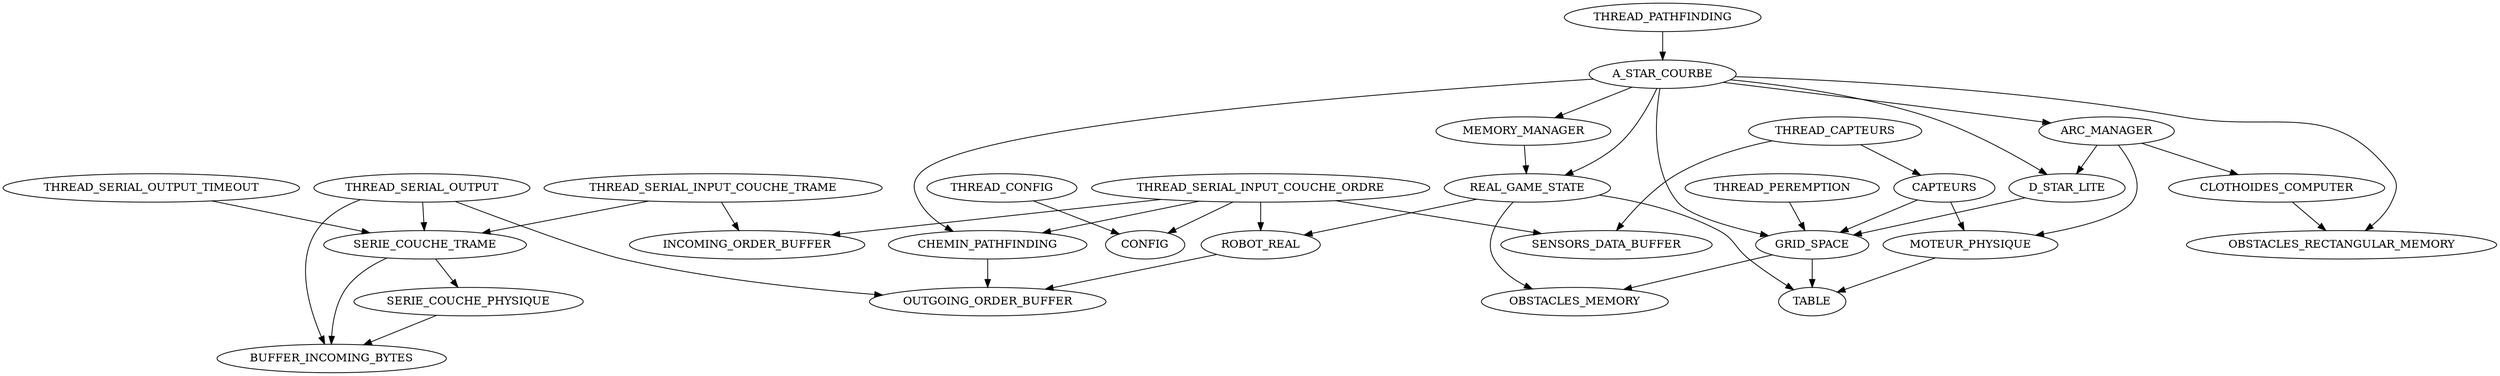 digraph dependancesJava {
THREAD_SERIAL_INPUT_COUCHE_ORDRE;
CONFIG;
THREAD_SERIAL_INPUT_COUCHE_ORDRE -> CONFIG;
INCOMING_ORDER_BUFFER;
THREAD_SERIAL_INPUT_COUCHE_ORDRE -> INCOMING_ORDER_BUFFER;
SENSORS_DATA_BUFFER;
THREAD_SERIAL_INPUT_COUCHE_ORDRE -> SENSORS_DATA_BUFFER;
ROBOT_REAL;
THREAD_SERIAL_INPUT_COUCHE_ORDRE -> ROBOT_REAL;
OUTGOING_ORDER_BUFFER;
ROBOT_REAL -> OUTGOING_ORDER_BUFFER;
CHEMIN_PATHFINDING;
THREAD_SERIAL_INPUT_COUCHE_ORDRE -> CHEMIN_PATHFINDING;
OUTGOING_ORDER_BUFFER;
CHEMIN_PATHFINDING -> OUTGOING_ORDER_BUFFER;
THREAD_SERIAL_INPUT_COUCHE_TRAME;
SERIE_COUCHE_TRAME;
THREAD_SERIAL_INPUT_COUCHE_TRAME -> SERIE_COUCHE_TRAME;
SERIE_COUCHE_PHYSIQUE;
SERIE_COUCHE_TRAME -> SERIE_COUCHE_PHYSIQUE;
BUFFER_INCOMING_BYTES;
SERIE_COUCHE_PHYSIQUE -> BUFFER_INCOMING_BYTES;
BUFFER_INCOMING_BYTES;
SERIE_COUCHE_TRAME -> BUFFER_INCOMING_BYTES;
INCOMING_ORDER_BUFFER;
THREAD_SERIAL_INPUT_COUCHE_TRAME -> INCOMING_ORDER_BUFFER;
THREAD_SERIAL_OUTPUT;
SERIE_COUCHE_TRAME;
THREAD_SERIAL_OUTPUT -> SERIE_COUCHE_TRAME;
OUTGOING_ORDER_BUFFER;
THREAD_SERIAL_OUTPUT -> OUTGOING_ORDER_BUFFER;
BUFFER_INCOMING_BYTES;
THREAD_SERIAL_OUTPUT -> BUFFER_INCOMING_BYTES;
THREAD_SERIAL_OUTPUT_TIMEOUT;
SERIE_COUCHE_TRAME;
THREAD_SERIAL_OUTPUT_TIMEOUT -> SERIE_COUCHE_TRAME;
THREAD_CONFIG;
CONFIG;
THREAD_CONFIG -> CONFIG;
THREAD_PEREMPTION;
GRID_SPACE;
THREAD_PEREMPTION -> GRID_SPACE;
OBSTACLES_MEMORY;
GRID_SPACE -> OBSTACLES_MEMORY;
TABLE;
GRID_SPACE -> TABLE;
THREAD_PATHFINDING;
A_STAR_COURBE;
THREAD_PATHFINDING -> A_STAR_COURBE;
D_STAR_LITE;
A_STAR_COURBE -> D_STAR_LITE;
GRID_SPACE;
D_STAR_LITE -> GRID_SPACE;
ARC_MANAGER;
A_STAR_COURBE -> ARC_MANAGER;
MOTEUR_PHYSIQUE;
ARC_MANAGER -> MOTEUR_PHYSIQUE;
TABLE;
MOTEUR_PHYSIQUE -> TABLE;
D_STAR_LITE;
ARC_MANAGER -> D_STAR_LITE;
CLOTHOIDES_COMPUTER;
ARC_MANAGER -> CLOTHOIDES_COMPUTER;
OBSTACLES_RECTANGULAR_MEMORY;
CLOTHOIDES_COMPUTER -> OBSTACLES_RECTANGULAR_MEMORY;
REAL_GAME_STATE;
A_STAR_COURBE -> REAL_GAME_STATE;
ROBOT_REAL;
REAL_GAME_STATE -> ROBOT_REAL;
OBSTACLES_MEMORY;
REAL_GAME_STATE -> OBSTACLES_MEMORY;
TABLE;
REAL_GAME_STATE -> TABLE;
CHEMIN_PATHFINDING;
A_STAR_COURBE -> CHEMIN_PATHFINDING;
MEMORY_MANAGER;
A_STAR_COURBE -> MEMORY_MANAGER;
REAL_GAME_STATE;
MEMORY_MANAGER -> REAL_GAME_STATE;
GRID_SPACE;
A_STAR_COURBE -> GRID_SPACE;
OBSTACLES_RECTANGULAR_MEMORY;
A_STAR_COURBE -> OBSTACLES_RECTANGULAR_MEMORY;
THREAD_CAPTEURS;
SENSORS_DATA_BUFFER;
THREAD_CAPTEURS -> SENSORS_DATA_BUFFER;
CAPTEURS;
THREAD_CAPTEURS -> CAPTEURS;
GRID_SPACE;
CAPTEURS -> GRID_SPACE;
MOTEUR_PHYSIQUE;
CAPTEURS -> MOTEUR_PHYSIQUE;
CONFIG;
CONFIG;
TABLE;
CAPTEURS;
ROBOT_REAL;
REAL_GAME_STATE;
SERIE_COUCHE_PHYSIQUE;
D_STAR_LITE;
GRID_SPACE;
A_STAR_COURBE;
OBSTACLES_RECTANGULAR_MEMORY;
MEMORY_MANAGER;
ARC_MANAGER;
BUFFER_INCOMING_BYTES;
CHEMIN_PATHFINDING;
SENSORS_DATA_BUFFER;
INCOMING_ORDER_BUFFER;
SERIE_COUCHE_TRAME;
OUTGOING_ORDER_BUFFER;
MOTEUR_PHYSIQUE;
OBSTACLES_MEMORY;
CLOTHOIDES_COMPUTER;
THREAD_SERIAL_INPUT_COUCHE_ORDRE;
THREAD_SERIAL_INPUT_COUCHE_TRAME;
THREAD_SERIAL_OUTPUT;
THREAD_SERIAL_OUTPUT_TIMEOUT;
THREAD_CONFIG;
THREAD_PEREMPTION;
THREAD_PATHFINDING;
THREAD_CAPTEURS;
THREAD_SERIAL_INPUT_COUCHE_ORDRE;
THREAD_SERIAL_INPUT_COUCHE_ORDRE;
THREAD_SERIAL_INPUT_COUCHE_TRAME;
THREAD_SERIAL_INPUT_COUCHE_TRAME;
THREAD_SERIAL_OUTPUT;
THREAD_SERIAL_OUTPUT;
THREAD_SERIAL_OUTPUT_TIMEOUT;
THREAD_SERIAL_OUTPUT_TIMEOUT;
THREAD_CONFIG;
THREAD_CONFIG;
THREAD_PEREMPTION;
THREAD_PEREMPTION;
THREAD_PATHFINDING;
THREAD_PATHFINDING;
THREAD_CAPTEURS;
THREAD_CAPTEURS;
}
